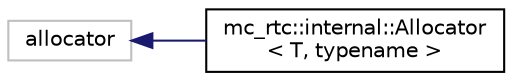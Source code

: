 digraph "Graphical Class Hierarchy"
{
 // INTERACTIVE_SVG=YES
  edge [fontname="Helvetica",fontsize="10",labelfontname="Helvetica",labelfontsize="10"];
  node [fontname="Helvetica",fontsize="10",shape=record];
  rankdir="LR";
  Node437 [label="allocator",height=0.2,width=0.4,color="grey75", fillcolor="white", style="filled"];
  Node437 -> Node0 [dir="back",color="midnightblue",fontsize="10",style="solid",fontname="Helvetica"];
  Node0 [label="mc_rtc::internal::Allocator\l\< T, typename \>",height=0.2,width=0.4,color="black", fillcolor="white", style="filled",URL="$structmc__rtc_1_1internal_1_1Allocator.html"];
}
